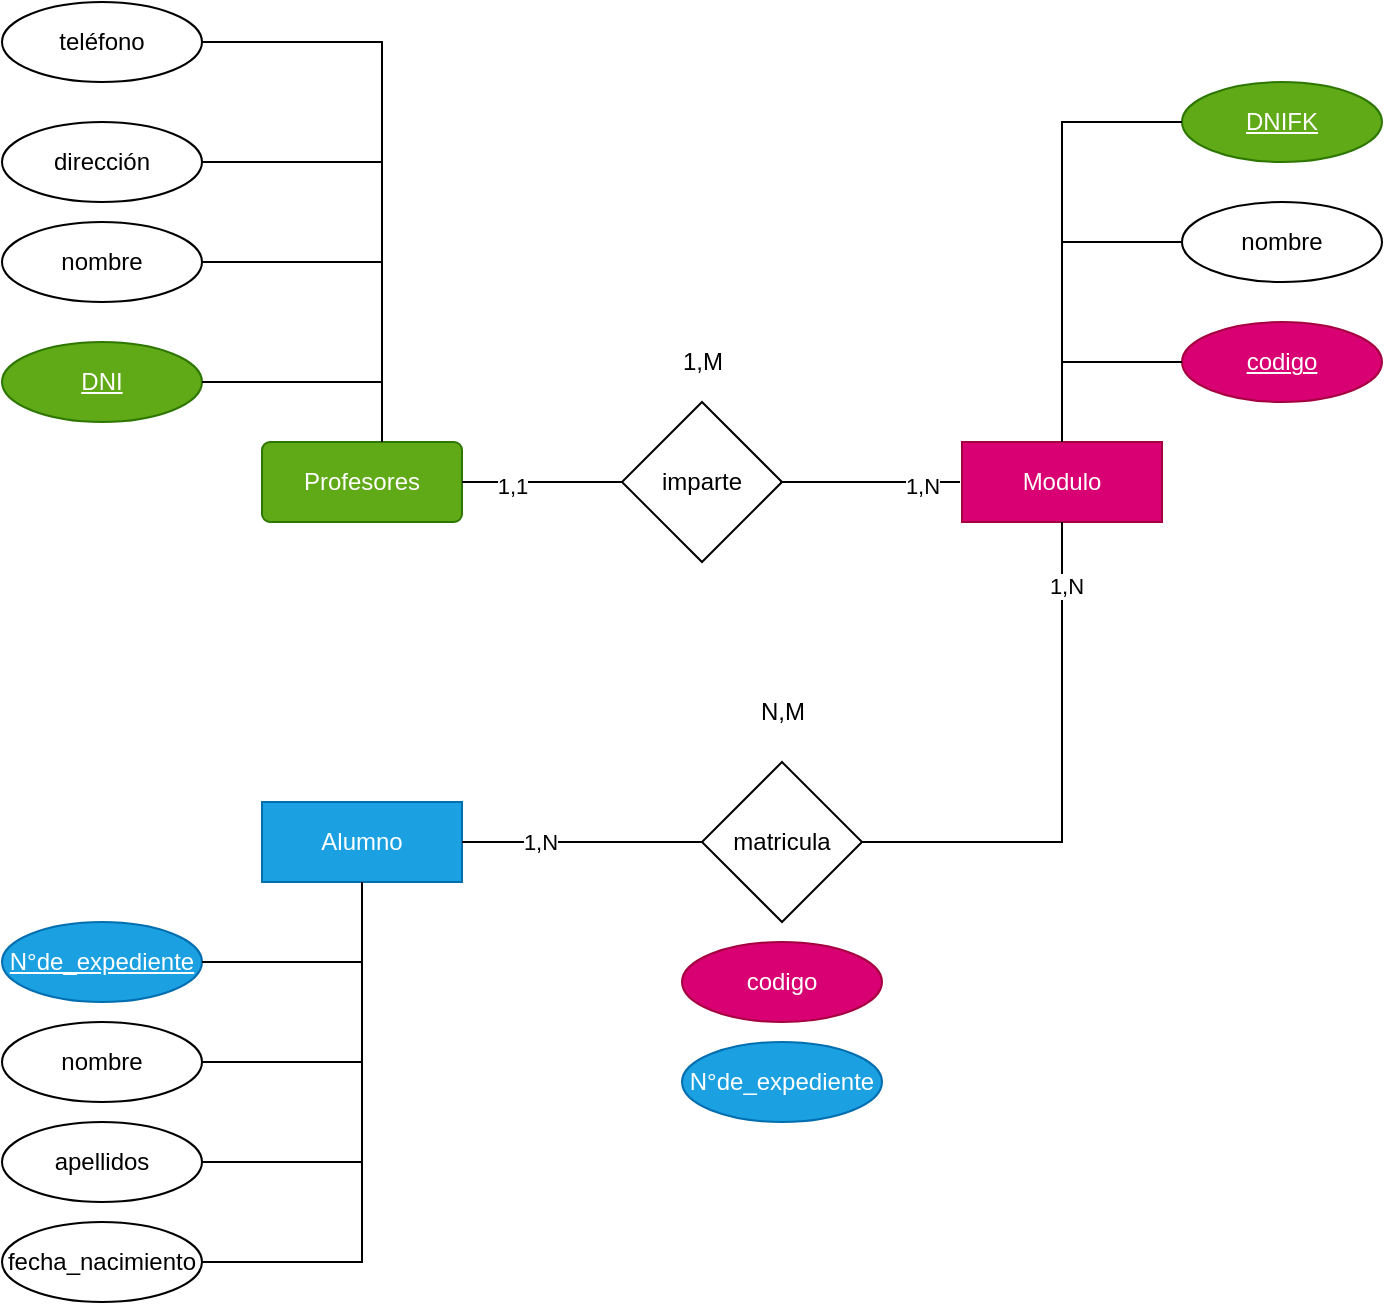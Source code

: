 <mxfile version="20.6.0" type="device"><diagram id="R2lEEEUBdFMjLlhIrx00" name="Page-1"><mxGraphModel dx="1422" dy="786" grid="1" gridSize="10" guides="1" tooltips="1" connect="1" arrows="1" fold="1" page="1" pageScale="1" pageWidth="850" pageHeight="1100" math="0" shadow="0" extFonts="Permanent Marker^https://fonts.googleapis.com/css?family=Permanent+Marker"><root><mxCell id="0"/><mxCell id="1" parent="0"/><mxCell id="OEw1F_7DsxbGn__WLwJo-1" value="Modulo" style="whiteSpace=wrap;html=1;align=center;fillColor=#d80073;fontColor=#ffffff;strokeColor=#A50040;" vertex="1" parent="1"><mxGeometry x="510" y="300" width="100" height="40" as="geometry"/></mxCell><mxCell id="OEw1F_7DsxbGn__WLwJo-2" value="Profesores" style="rounded=1;arcSize=10;whiteSpace=wrap;html=1;align=center;fillColor=#60a917;fontColor=#ffffff;strokeColor=#2D7600;" vertex="1" parent="1"><mxGeometry x="160" y="300" width="100" height="40" as="geometry"/></mxCell><mxCell id="OEw1F_7DsxbGn__WLwJo-3" value="Alumno" style="whiteSpace=wrap;html=1;align=center;fillColor=#1ba1e2;fontColor=#ffffff;strokeColor=#006EAF;" vertex="1" parent="1"><mxGeometry x="160" y="480" width="100" height="40" as="geometry"/></mxCell><mxCell id="OEw1F_7DsxbGn__WLwJo-4" value="DNI" style="ellipse;whiteSpace=wrap;html=1;align=center;fontStyle=4;fillColor=#60a917;fontColor=#ffffff;strokeColor=#2D7600;" vertex="1" parent="1"><mxGeometry x="30" y="250" width="100" height="40" as="geometry"/></mxCell><mxCell id="OEw1F_7DsxbGn__WLwJo-6" value="nombre" style="ellipse;whiteSpace=wrap;html=1;align=center;" vertex="1" parent="1"><mxGeometry x="30" y="190" width="100" height="40" as="geometry"/></mxCell><mxCell id="OEw1F_7DsxbGn__WLwJo-8" value="dirección" style="ellipse;whiteSpace=wrap;html=1;align=center;" vertex="1" parent="1"><mxGeometry x="30" y="140" width="100" height="40" as="geometry"/></mxCell><mxCell id="OEw1F_7DsxbGn__WLwJo-10" value="teléfono" style="ellipse;whiteSpace=wrap;html=1;align=center;" vertex="1" parent="1"><mxGeometry x="30" y="80" width="100" height="40" as="geometry"/></mxCell><mxCell id="OEw1F_7DsxbGn__WLwJo-11" value="" style="endArrow=none;html=1;rounded=0;entryX=1;entryY=0.5;entryDx=0;entryDy=0;" edge="1" parent="1" target="OEw1F_7DsxbGn__WLwJo-10"><mxGeometry width="50" height="50" relative="1" as="geometry"><mxPoint x="220" y="300" as="sourcePoint"/><mxPoint x="220" y="100" as="targetPoint"/><Array as="points"><mxPoint x="220" y="100"/></Array></mxGeometry></mxCell><mxCell id="OEw1F_7DsxbGn__WLwJo-12" value="" style="endArrow=none;html=1;rounded=0;" edge="1" parent="1"><mxGeometry width="50" height="50" relative="1" as="geometry"><mxPoint x="130" y="210" as="sourcePoint"/><mxPoint x="220" y="210" as="targetPoint"/></mxGeometry></mxCell><mxCell id="OEw1F_7DsxbGn__WLwJo-13" value="" style="endArrow=none;html=1;rounded=0;" edge="1" parent="1"><mxGeometry width="50" height="50" relative="1" as="geometry"><mxPoint x="130" y="160" as="sourcePoint"/><mxPoint x="220" y="160" as="targetPoint"/></mxGeometry></mxCell><mxCell id="OEw1F_7DsxbGn__WLwJo-14" value="" style="endArrow=none;html=1;rounded=0;" edge="1" parent="1"><mxGeometry width="50" height="50" relative="1" as="geometry"><mxPoint x="130" y="270" as="sourcePoint"/><mxPoint x="220" y="270" as="targetPoint"/></mxGeometry></mxCell><mxCell id="OEw1F_7DsxbGn__WLwJo-15" value="" style="endArrow=none;html=1;rounded=0;" edge="1" parent="1"><mxGeometry width="50" height="50" relative="1" as="geometry"><mxPoint x="560" y="300" as="sourcePoint"/><mxPoint x="560" y="200" as="targetPoint"/></mxGeometry></mxCell><mxCell id="OEw1F_7DsxbGn__WLwJo-16" value="codigo" style="ellipse;whiteSpace=wrap;html=1;align=center;fontStyle=4;fillColor=#d80073;fontColor=#ffffff;strokeColor=#A50040;" vertex="1" parent="1"><mxGeometry x="620" y="240" width="100" height="40" as="geometry"/></mxCell><mxCell id="OEw1F_7DsxbGn__WLwJo-17" value="nombre" style="ellipse;whiteSpace=wrap;html=1;align=center;" vertex="1" parent="1"><mxGeometry x="620" y="180" width="100" height="40" as="geometry"/></mxCell><mxCell id="OEw1F_7DsxbGn__WLwJo-18" value="" style="endArrow=none;html=1;rounded=0;" edge="1" parent="1"><mxGeometry width="50" height="50" relative="1" as="geometry"><mxPoint x="560" y="260" as="sourcePoint"/><mxPoint x="620" y="260" as="targetPoint"/></mxGeometry></mxCell><mxCell id="OEw1F_7DsxbGn__WLwJo-19" value="" style="endArrow=none;html=1;rounded=0;" edge="1" parent="1"><mxGeometry width="50" height="50" relative="1" as="geometry"><mxPoint x="560" y="200" as="sourcePoint"/><mxPoint x="620" y="200" as="targetPoint"/></mxGeometry></mxCell><mxCell id="OEw1F_7DsxbGn__WLwJo-20" value="N°de_expediente" style="ellipse;whiteSpace=wrap;html=1;align=center;fontStyle=4;fillColor=#1ba1e2;fontColor=#ffffff;strokeColor=#006EAF;" vertex="1" parent="1"><mxGeometry x="30" y="540" width="100" height="40" as="geometry"/></mxCell><mxCell id="OEw1F_7DsxbGn__WLwJo-21" value="nombre" style="ellipse;whiteSpace=wrap;html=1;align=center;" vertex="1" parent="1"><mxGeometry x="30" y="590" width="100" height="40" as="geometry"/></mxCell><mxCell id="OEw1F_7DsxbGn__WLwJo-22" value="apellidos" style="ellipse;whiteSpace=wrap;html=1;align=center;" vertex="1" parent="1"><mxGeometry x="30" y="640" width="100" height="40" as="geometry"/></mxCell><mxCell id="OEw1F_7DsxbGn__WLwJo-24" value="fecha_nacimiento" style="ellipse;whiteSpace=wrap;html=1;align=center;" vertex="1" parent="1"><mxGeometry x="30" y="690" width="100" height="40" as="geometry"/></mxCell><mxCell id="OEw1F_7DsxbGn__WLwJo-25" value="" style="endArrow=none;html=1;rounded=0;exitX=1;exitY=0.5;exitDx=0;exitDy=0;" edge="1" parent="1" source="OEw1F_7DsxbGn__WLwJo-24"><mxGeometry width="50" height="50" relative="1" as="geometry"><mxPoint x="210" y="720" as="sourcePoint"/><mxPoint x="210" y="520" as="targetPoint"/><Array as="points"><mxPoint x="210" y="710"/></Array></mxGeometry></mxCell><mxCell id="OEw1F_7DsxbGn__WLwJo-26" value="" style="endArrow=none;html=1;rounded=0;" edge="1" parent="1"><mxGeometry width="50" height="50" relative="1" as="geometry"><mxPoint x="130" y="560" as="sourcePoint"/><mxPoint x="210" y="560" as="targetPoint"/></mxGeometry></mxCell><mxCell id="OEw1F_7DsxbGn__WLwJo-27" value="" style="endArrow=none;html=1;rounded=0;" edge="1" parent="1"><mxGeometry width="50" height="50" relative="1" as="geometry"><mxPoint x="130" y="610" as="sourcePoint"/><mxPoint x="210" y="610" as="targetPoint"/></mxGeometry></mxCell><mxCell id="OEw1F_7DsxbGn__WLwJo-29" value="" style="endArrow=none;html=1;rounded=0;" edge="1" parent="1"><mxGeometry width="50" height="50" relative="1" as="geometry"><mxPoint x="130" y="660" as="sourcePoint"/><mxPoint x="210" y="660" as="targetPoint"/></mxGeometry></mxCell><mxCell id="OEw1F_7DsxbGn__WLwJo-30" value="imparte" style="rhombus;whiteSpace=wrap;html=1;" vertex="1" parent="1"><mxGeometry x="340" y="280" width="80" height="80" as="geometry"/></mxCell><mxCell id="OEw1F_7DsxbGn__WLwJo-31" value="" style="endArrow=none;html=1;rounded=0;" edge="1" parent="1" source="OEw1F_7DsxbGn__WLwJo-2"><mxGeometry width="50" height="50" relative="1" as="geometry"><mxPoint x="290" y="370" as="sourcePoint"/><mxPoint x="340" y="320" as="targetPoint"/></mxGeometry></mxCell><mxCell id="OEw1F_7DsxbGn__WLwJo-63" value="1,1" style="edgeLabel;html=1;align=center;verticalAlign=middle;resizable=0;points=[];" vertex="1" connectable="0" parent="OEw1F_7DsxbGn__WLwJo-31"><mxGeometry x="-0.375" y="-2" relative="1" as="geometry"><mxPoint as="offset"/></mxGeometry></mxCell><mxCell id="OEw1F_7DsxbGn__WLwJo-32" value="" style="endArrow=none;html=1;rounded=0;exitX=1;exitY=0.5;exitDx=0;exitDy=0;" edge="1" parent="1"><mxGeometry width="50" height="50" relative="1" as="geometry"><mxPoint x="419" y="320" as="sourcePoint"/><mxPoint x="509" y="320" as="targetPoint"/></mxGeometry></mxCell><mxCell id="OEw1F_7DsxbGn__WLwJo-49" value="1,N" style="edgeLabel;html=1;align=center;verticalAlign=middle;resizable=0;points=[];" vertex="1" connectable="0" parent="OEw1F_7DsxbGn__WLwJo-32"><mxGeometry x="0.578" y="-2" relative="1" as="geometry"><mxPoint as="offset"/></mxGeometry></mxCell><mxCell id="OEw1F_7DsxbGn__WLwJo-34" value="matricula" style="rhombus;whiteSpace=wrap;html=1;" vertex="1" parent="1"><mxGeometry x="380" y="460" width="80" height="80" as="geometry"/></mxCell><mxCell id="OEw1F_7DsxbGn__WLwJo-36" value="" style="endArrow=none;html=1;rounded=0;exitX=1;exitY=0.5;exitDx=0;exitDy=0;" edge="1" parent="1" source="OEw1F_7DsxbGn__WLwJo-3"><mxGeometry width="50" height="50" relative="1" as="geometry"><mxPoint x="330" y="550" as="sourcePoint"/><mxPoint x="380" y="500" as="targetPoint"/></mxGeometry></mxCell><mxCell id="OEw1F_7DsxbGn__WLwJo-51" value="1,N" style="edgeLabel;html=1;align=center;verticalAlign=middle;resizable=0;points=[];" vertex="1" connectable="0" parent="OEw1F_7DsxbGn__WLwJo-36"><mxGeometry x="-0.35" relative="1" as="geometry"><mxPoint as="offset"/></mxGeometry></mxCell><mxCell id="OEw1F_7DsxbGn__WLwJo-37" value="" style="endArrow=none;html=1;rounded=0;entryX=0.5;entryY=1;entryDx=0;entryDy=0;" edge="1" parent="1" target="OEw1F_7DsxbGn__WLwJo-1"><mxGeometry width="50" height="50" relative="1" as="geometry"><mxPoint x="460" y="500" as="sourcePoint"/><mxPoint x="510" y="450" as="targetPoint"/><Array as="points"><mxPoint x="560" y="500"/></Array></mxGeometry></mxCell><mxCell id="OEw1F_7DsxbGn__WLwJo-64" value="1,N" style="edgeLabel;html=1;align=center;verticalAlign=middle;resizable=0;points=[];" vertex="1" connectable="0" parent="OEw1F_7DsxbGn__WLwJo-37"><mxGeometry x="0.754" y="-2" relative="1" as="geometry"><mxPoint as="offset"/></mxGeometry></mxCell><mxCell id="OEw1F_7DsxbGn__WLwJo-53" value="1,M" style="text;html=1;align=center;verticalAlign=middle;resizable=0;points=[];autosize=1;strokeColor=none;fillColor=none;" vertex="1" parent="1"><mxGeometry x="360" y="245" width="40" height="30" as="geometry"/></mxCell><mxCell id="OEw1F_7DsxbGn__WLwJo-57" value="N,M" style="text;html=1;align=center;verticalAlign=middle;resizable=0;points=[];autosize=1;strokeColor=none;fillColor=none;" vertex="1" parent="1"><mxGeometry x="395" y="420" width="50" height="30" as="geometry"/></mxCell><mxCell id="OEw1F_7DsxbGn__WLwJo-58" value="&lt;u style=&quot;&quot;&gt;DNIFK&lt;/u&gt;" style="ellipse;whiteSpace=wrap;html=1;align=center;fillColor=#60a917;fontColor=#ffffff;strokeColor=#2D7600;" vertex="1" parent="1"><mxGeometry x="620" y="120" width="100" height="40" as="geometry"/></mxCell><mxCell id="OEw1F_7DsxbGn__WLwJo-59" value="" style="endArrow=none;html=1;rounded=0;entryX=0;entryY=0.5;entryDx=0;entryDy=0;" edge="1" parent="1" target="OEw1F_7DsxbGn__WLwJo-58"><mxGeometry width="50" height="50" relative="1" as="geometry"><mxPoint x="560" y="200" as="sourcePoint"/><mxPoint x="610" y="150" as="targetPoint"/><Array as="points"><mxPoint x="560" y="140"/></Array></mxGeometry></mxCell><mxCell id="OEw1F_7DsxbGn__WLwJo-61" value="codigo" style="ellipse;whiteSpace=wrap;html=1;align=center;fillColor=#d80073;fontColor=#ffffff;strokeColor=#A50040;" vertex="1" parent="1"><mxGeometry x="370" y="550" width="100" height="40" as="geometry"/></mxCell><mxCell id="OEw1F_7DsxbGn__WLwJo-62" value="N°de_expediente" style="ellipse;whiteSpace=wrap;html=1;align=center;fillColor=#1ba1e2;fontColor=#ffffff;strokeColor=#006EAF;" vertex="1" parent="1"><mxGeometry x="370" y="600" width="100" height="40" as="geometry"/></mxCell></root></mxGraphModel></diagram></mxfile>